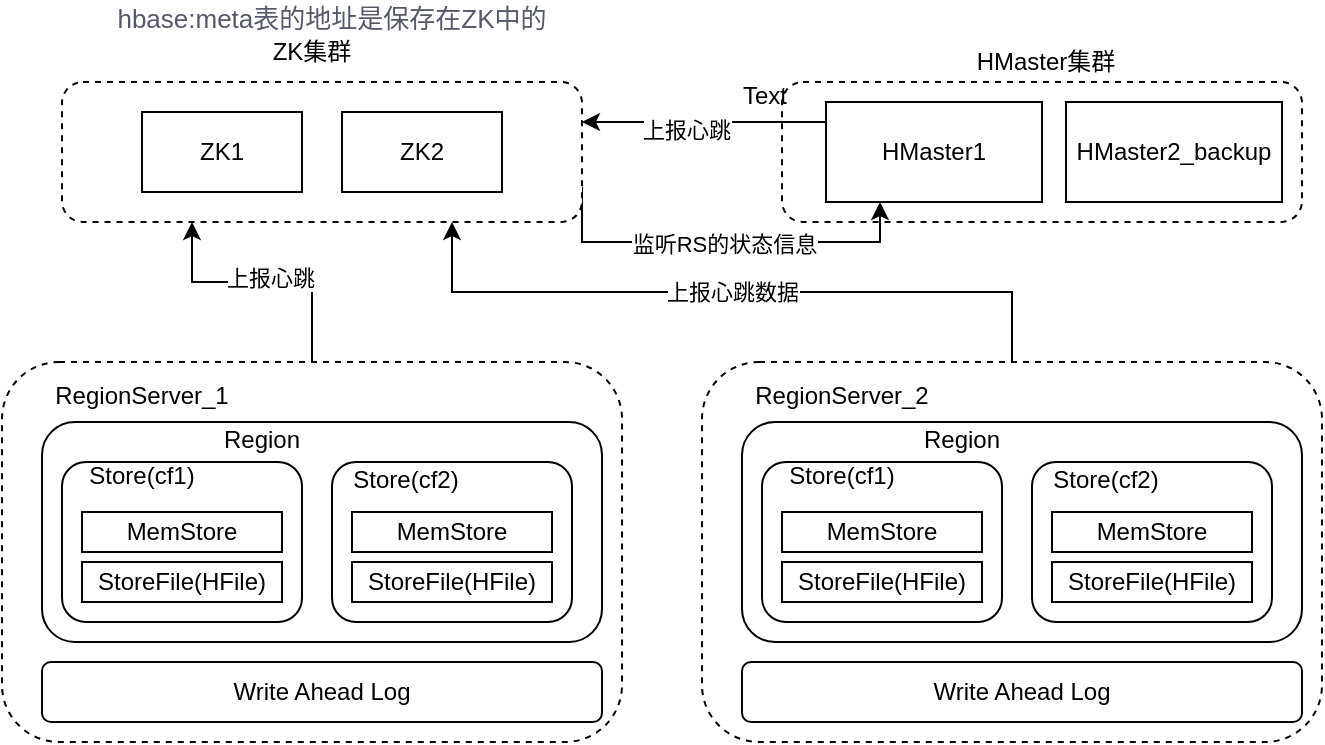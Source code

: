 <mxfile version="13.1.1" type="github">
  <diagram id="aulxN4eOuPWsLyGqAV_t" name="Page-1">
    <mxGraphModel dx="946" dy="541" grid="1" gridSize="10" guides="1" tooltips="1" connect="1" arrows="1" fold="1" page="1" pageScale="1" pageWidth="827" pageHeight="1169" math="0" shadow="0">
      <root>
        <mxCell id="0" />
        <mxCell id="1" parent="0" />
        <mxCell id="D-ygo-tocBprTAZBaIi5-5" value="" style="rounded=1;whiteSpace=wrap;html=1;dashed=1;" vertex="1" parent="1">
          <mxGeometry x="470" y="200" width="260" height="70" as="geometry" />
        </mxCell>
        <mxCell id="D-ygo-tocBprTAZBaIi5-77" style="edgeStyle=orthogonalEdgeStyle;rounded=0;orthogonalLoop=1;jettySize=auto;html=1;exitX=1;exitY=0.75;exitDx=0;exitDy=0;entryX=0.25;entryY=1;entryDx=0;entryDy=0;" edge="1" parent="1" source="D-ygo-tocBprTAZBaIi5-1" target="D-ygo-tocBprTAZBaIi5-3">
          <mxGeometry relative="1" as="geometry">
            <Array as="points">
              <mxPoint x="370" y="280" />
              <mxPoint x="519" y="280" />
            </Array>
          </mxGeometry>
        </mxCell>
        <mxCell id="D-ygo-tocBprTAZBaIi5-79" value="监听RS的状态信息" style="edgeLabel;html=1;align=center;verticalAlign=middle;resizable=0;points=[];" vertex="1" connectable="0" parent="D-ygo-tocBprTAZBaIi5-77">
          <mxGeometry x="0.66" relative="1" as="geometry">
            <mxPoint x="-64.5" y="1" as="offset" />
          </mxGeometry>
        </mxCell>
        <mxCell id="D-ygo-tocBprTAZBaIi5-1" value="" style="rounded=1;whiteSpace=wrap;html=1;dashed=1;" vertex="1" parent="1">
          <mxGeometry x="110" y="200" width="260" height="70" as="geometry" />
        </mxCell>
        <mxCell id="r38YEO-rOw_JLl0IIFgY-1" value="ZK1" style="rounded=0;whiteSpace=wrap;html=1;" parent="1" vertex="1">
          <mxGeometry x="150" y="215" width="80" height="40" as="geometry" />
        </mxCell>
        <mxCell id="r38YEO-rOw_JLl0IIFgY-2" value="ZK2" style="rounded=0;whiteSpace=wrap;html=1;" parent="1" vertex="1">
          <mxGeometry x="250" y="215" width="80" height="40" as="geometry" />
        </mxCell>
        <mxCell id="D-ygo-tocBprTAZBaIi5-2" value="ZK集群" style="text;html=1;strokeColor=none;fillColor=none;align=center;verticalAlign=middle;whiteSpace=wrap;rounded=0;dashed=1;" vertex="1" parent="1">
          <mxGeometry x="200" y="175" width="70" height="20" as="geometry" />
        </mxCell>
        <mxCell id="D-ygo-tocBprTAZBaIi5-7" style="edgeStyle=orthogonalEdgeStyle;rounded=0;orthogonalLoop=1;jettySize=auto;html=1;exitX=0;exitY=0.5;exitDx=0;exitDy=0;" edge="1" parent="1" source="D-ygo-tocBprTAZBaIi5-3">
          <mxGeometry relative="1" as="geometry">
            <mxPoint x="370" y="220" as="targetPoint" />
            <Array as="points">
              <mxPoint x="492" y="220" />
              <mxPoint x="370" y="220" />
            </Array>
          </mxGeometry>
        </mxCell>
        <mxCell id="D-ygo-tocBprTAZBaIi5-74" value="上报心跳" style="edgeLabel;html=1;align=center;verticalAlign=middle;resizable=0;points=[];" vertex="1" connectable="0" parent="D-ygo-tocBprTAZBaIi5-7">
          <mxGeometry x="0.246" y="4" relative="1" as="geometry">
            <mxPoint as="offset" />
          </mxGeometry>
        </mxCell>
        <mxCell id="D-ygo-tocBprTAZBaIi5-3" value="HMaster1" style="rounded=0;whiteSpace=wrap;html=1;" vertex="1" parent="1">
          <mxGeometry x="492" y="210" width="108" height="50" as="geometry" />
        </mxCell>
        <mxCell id="D-ygo-tocBprTAZBaIi5-4" value="HMaster2_backup" style="rounded=0;whiteSpace=wrap;html=1;" vertex="1" parent="1">
          <mxGeometry x="612" y="210" width="108" height="50" as="geometry" />
        </mxCell>
        <mxCell id="D-ygo-tocBprTAZBaIi5-6" value="HMaster集群" style="text;html=1;strokeColor=none;fillColor=none;align=center;verticalAlign=middle;whiteSpace=wrap;rounded=0;dashed=1;" vertex="1" parent="1">
          <mxGeometry x="562" y="180" width="80" height="20" as="geometry" />
        </mxCell>
        <mxCell id="D-ygo-tocBprTAZBaIi5-71" style="edgeStyle=orthogonalEdgeStyle;rounded=0;orthogonalLoop=1;jettySize=auto;html=1;exitX=0.5;exitY=0;exitDx=0;exitDy=0;entryX=0.25;entryY=1;entryDx=0;entryDy=0;" edge="1" parent="1" source="D-ygo-tocBprTAZBaIi5-8" target="D-ygo-tocBprTAZBaIi5-1">
          <mxGeometry relative="1" as="geometry">
            <Array as="points">
              <mxPoint x="235" y="300" />
              <mxPoint x="175" y="300" />
            </Array>
          </mxGeometry>
        </mxCell>
        <mxCell id="D-ygo-tocBprTAZBaIi5-73" value="上报心跳" style="edgeLabel;html=1;align=center;verticalAlign=middle;resizable=0;points=[];" vertex="1" connectable="0" parent="D-ygo-tocBprTAZBaIi5-71">
          <mxGeometry x="-0.061" y="-2" relative="1" as="geometry">
            <mxPoint as="offset" />
          </mxGeometry>
        </mxCell>
        <mxCell id="D-ygo-tocBprTAZBaIi5-8" value="" style="rounded=1;whiteSpace=wrap;html=1;dashed=1;" vertex="1" parent="1">
          <mxGeometry x="80" y="340" width="310" height="190" as="geometry" />
        </mxCell>
        <mxCell id="D-ygo-tocBprTAZBaIi5-9" value="" style="rounded=1;whiteSpace=wrap;html=1;" vertex="1" parent="1">
          <mxGeometry x="100" y="370" width="280" height="110" as="geometry" />
        </mxCell>
        <mxCell id="D-ygo-tocBprTAZBaIi5-12" value="Region" style="text;html=1;strokeColor=none;fillColor=none;align=center;verticalAlign=middle;whiteSpace=wrap;rounded=0;" vertex="1" parent="1">
          <mxGeometry x="170" y="369" width="80" height="20" as="geometry" />
        </mxCell>
        <mxCell id="D-ygo-tocBprTAZBaIi5-13" value="RegionServer_1" style="text;html=1;strokeColor=none;fillColor=none;align=center;verticalAlign=middle;whiteSpace=wrap;rounded=0;" vertex="1" parent="1">
          <mxGeometry x="100" y="347" width="100" height="20" as="geometry" />
        </mxCell>
        <mxCell id="D-ygo-tocBprTAZBaIi5-20" value="&lt;span style=&quot;box-sizing: border-box ; color: rgb(86 , 89 , 105) ; background-color: rgb(255 , 255 , 255)&quot;&gt;&lt;font style=&quot;font-size: 13px&quot;&gt;hbase:meta表的地址是保存在ZK中的&lt;/font&gt;&lt;/span&gt;" style="text;html=1;strokeColor=none;fillColor=none;align=center;verticalAlign=middle;whiteSpace=wrap;rounded=0;" vertex="1" parent="1">
          <mxGeometry x="125" y="160" width="240" height="15" as="geometry" />
        </mxCell>
        <mxCell id="D-ygo-tocBprTAZBaIi5-21" value="" style="rounded=1;whiteSpace=wrap;html=1;" vertex="1" parent="1">
          <mxGeometry x="110" y="390" width="120" height="80" as="geometry" />
        </mxCell>
        <mxCell id="D-ygo-tocBprTAZBaIi5-10" value="StoreFile(HFile)" style="rounded=0;whiteSpace=wrap;html=1;" vertex="1" parent="1">
          <mxGeometry x="120" y="440" width="100" height="20" as="geometry" />
        </mxCell>
        <mxCell id="D-ygo-tocBprTAZBaIi5-22" value="" style="rounded=1;whiteSpace=wrap;html=1;" vertex="1" parent="1">
          <mxGeometry x="245" y="390" width="120" height="80" as="geometry" />
        </mxCell>
        <mxCell id="D-ygo-tocBprTAZBaIi5-11" value="HFile" style="rounded=0;whiteSpace=wrap;html=1;" vertex="1" parent="1">
          <mxGeometry x="260" y="440" width="60" height="20" as="geometry" />
        </mxCell>
        <mxCell id="D-ygo-tocBprTAZBaIi5-23" value="Store(cf1)" style="text;html=1;strokeColor=none;fillColor=none;align=center;verticalAlign=middle;whiteSpace=wrap;rounded=0;" vertex="1" parent="1">
          <mxGeometry x="130" y="387" width="40" height="20" as="geometry" />
        </mxCell>
        <mxCell id="D-ygo-tocBprTAZBaIi5-24" value="Store(cf2)" style="text;html=1;strokeColor=none;fillColor=none;align=center;verticalAlign=middle;whiteSpace=wrap;rounded=0;" vertex="1" parent="1">
          <mxGeometry x="262" y="389" width="40" height="20" as="geometry" />
        </mxCell>
        <mxCell id="D-ygo-tocBprTAZBaIi5-25" value="MemStore" style="rounded=1;whiteSpace=wrap;html=1;arcSize=0;" vertex="1" parent="1">
          <mxGeometry x="120" y="415" width="100" height="20" as="geometry" />
        </mxCell>
        <mxCell id="D-ygo-tocBprTAZBaIi5-39" value="StoreFile(HFile)" style="rounded=0;whiteSpace=wrap;html=1;" vertex="1" parent="1">
          <mxGeometry x="255" y="440" width="100" height="20" as="geometry" />
        </mxCell>
        <mxCell id="D-ygo-tocBprTAZBaIi5-40" value="MemStore" style="rounded=1;whiteSpace=wrap;html=1;arcSize=0;" vertex="1" parent="1">
          <mxGeometry x="255" y="415" width="100" height="20" as="geometry" />
        </mxCell>
        <mxCell id="D-ygo-tocBprTAZBaIi5-54" value="Write Ahead Log" style="rounded=1;whiteSpace=wrap;html=1;" vertex="1" parent="1">
          <mxGeometry x="100" y="490" width="280" height="30" as="geometry" />
        </mxCell>
        <mxCell id="D-ygo-tocBprTAZBaIi5-72" value="上报心跳数据" style="edgeStyle=orthogonalEdgeStyle;rounded=0;orthogonalLoop=1;jettySize=auto;html=1;exitX=0.5;exitY=0;exitDx=0;exitDy=0;entryX=0.75;entryY=1;entryDx=0;entryDy=0;" edge="1" parent="1" source="D-ygo-tocBprTAZBaIi5-57" target="D-ygo-tocBprTAZBaIi5-1">
          <mxGeometry relative="1" as="geometry" />
        </mxCell>
        <mxCell id="D-ygo-tocBprTAZBaIi5-57" value="" style="rounded=1;whiteSpace=wrap;html=1;dashed=1;" vertex="1" parent="1">
          <mxGeometry x="430" y="340" width="310" height="190" as="geometry" />
        </mxCell>
        <mxCell id="D-ygo-tocBprTAZBaIi5-58" value="" style="rounded=1;whiteSpace=wrap;html=1;" vertex="1" parent="1">
          <mxGeometry x="450" y="370" width="280" height="110" as="geometry" />
        </mxCell>
        <mxCell id="D-ygo-tocBprTAZBaIi5-59" value="Region" style="text;html=1;strokeColor=none;fillColor=none;align=center;verticalAlign=middle;whiteSpace=wrap;rounded=0;" vertex="1" parent="1">
          <mxGeometry x="520" y="369" width="80" height="20" as="geometry" />
        </mxCell>
        <mxCell id="D-ygo-tocBprTAZBaIi5-60" value="RegionServer_2" style="text;html=1;strokeColor=none;fillColor=none;align=center;verticalAlign=middle;whiteSpace=wrap;rounded=0;" vertex="1" parent="1">
          <mxGeometry x="450" y="347" width="100" height="20" as="geometry" />
        </mxCell>
        <mxCell id="D-ygo-tocBprTAZBaIi5-61" value="" style="rounded=1;whiteSpace=wrap;html=1;" vertex="1" parent="1">
          <mxGeometry x="460" y="390" width="120" height="80" as="geometry" />
        </mxCell>
        <mxCell id="D-ygo-tocBprTAZBaIi5-62" value="StoreFile(HFile)" style="rounded=0;whiteSpace=wrap;html=1;" vertex="1" parent="1">
          <mxGeometry x="470" y="440" width="100" height="20" as="geometry" />
        </mxCell>
        <mxCell id="D-ygo-tocBprTAZBaIi5-63" value="" style="rounded=1;whiteSpace=wrap;html=1;" vertex="1" parent="1">
          <mxGeometry x="595" y="390" width="120" height="80" as="geometry" />
        </mxCell>
        <mxCell id="D-ygo-tocBprTAZBaIi5-64" value="HFile" style="rounded=0;whiteSpace=wrap;html=1;" vertex="1" parent="1">
          <mxGeometry x="610" y="440" width="60" height="20" as="geometry" />
        </mxCell>
        <mxCell id="D-ygo-tocBprTAZBaIi5-65" value="Store(cf1)" style="text;html=1;strokeColor=none;fillColor=none;align=center;verticalAlign=middle;whiteSpace=wrap;rounded=0;" vertex="1" parent="1">
          <mxGeometry x="480" y="387" width="40" height="20" as="geometry" />
        </mxCell>
        <mxCell id="D-ygo-tocBprTAZBaIi5-66" value="Store(cf2)" style="text;html=1;strokeColor=none;fillColor=none;align=center;verticalAlign=middle;whiteSpace=wrap;rounded=0;" vertex="1" parent="1">
          <mxGeometry x="612" y="389" width="40" height="20" as="geometry" />
        </mxCell>
        <mxCell id="D-ygo-tocBprTAZBaIi5-67" value="MemStore" style="rounded=1;whiteSpace=wrap;html=1;arcSize=0;" vertex="1" parent="1">
          <mxGeometry x="470" y="415" width="100" height="20" as="geometry" />
        </mxCell>
        <mxCell id="D-ygo-tocBprTAZBaIi5-68" value="StoreFile(HFile)" style="rounded=0;whiteSpace=wrap;html=1;" vertex="1" parent="1">
          <mxGeometry x="605" y="440" width="100" height="20" as="geometry" />
        </mxCell>
        <mxCell id="D-ygo-tocBprTAZBaIi5-69" value="MemStore" style="rounded=1;whiteSpace=wrap;html=1;arcSize=0;" vertex="1" parent="1">
          <mxGeometry x="605" y="415" width="100" height="20" as="geometry" />
        </mxCell>
        <mxCell id="D-ygo-tocBprTAZBaIi5-70" value="Write Ahead Log" style="rounded=1;whiteSpace=wrap;html=1;" vertex="1" parent="1">
          <mxGeometry x="450" y="490" width="280" height="30" as="geometry" />
        </mxCell>
        <mxCell id="D-ygo-tocBprTAZBaIi5-78" value="Text" style="text;html=1;align=center;verticalAlign=middle;resizable=0;points=[];autosize=1;" vertex="1" parent="1">
          <mxGeometry x="441" y="197" width="40" height="20" as="geometry" />
        </mxCell>
      </root>
    </mxGraphModel>
  </diagram>
</mxfile>
